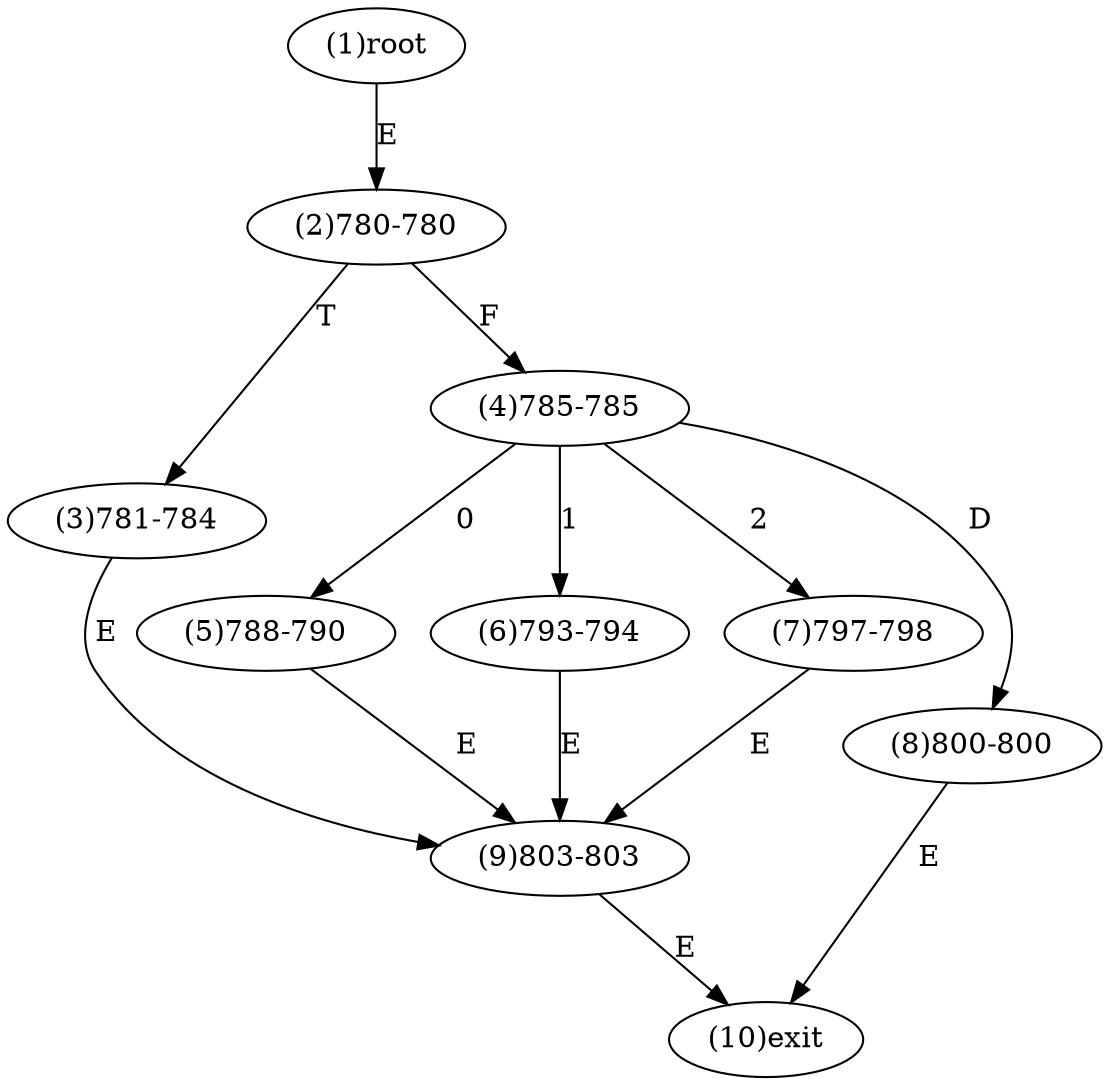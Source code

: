 digraph "" { 
1[ label="(1)root"];
2[ label="(2)780-780"];
3[ label="(3)781-784"];
4[ label="(4)785-785"];
5[ label="(5)788-790"];
6[ label="(6)793-794"];
7[ label="(7)797-798"];
8[ label="(8)800-800"];
9[ label="(9)803-803"];
10[ label="(10)exit"];
1->2[ label="E"];
2->4[ label="F"];
2->3[ label="T"];
3->9[ label="E"];
4->5[ label="0"];
4->6[ label="1"];
4->7[ label="2"];
4->8[ label="D"];
5->9[ label="E"];
6->9[ label="E"];
7->9[ label="E"];
8->10[ label="E"];
9->10[ label="E"];
}
